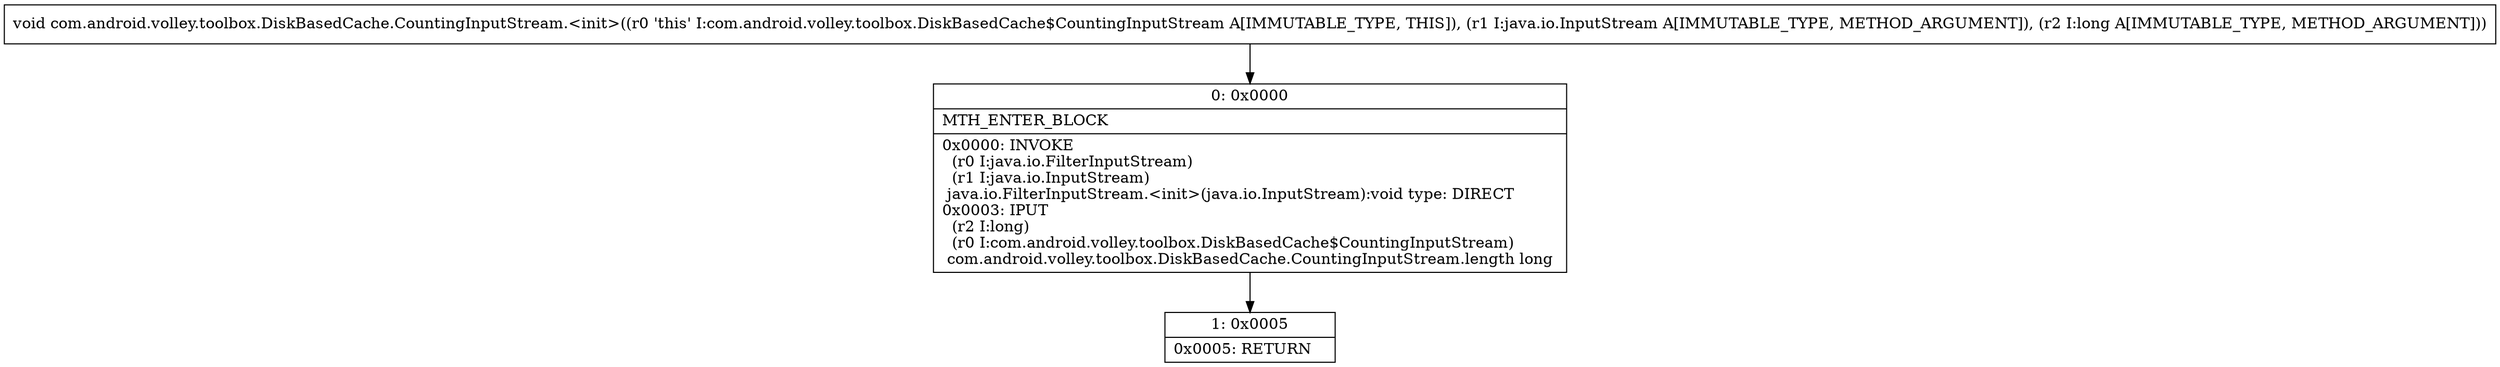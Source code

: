 digraph "CFG forcom.android.volley.toolbox.DiskBasedCache.CountingInputStream.\<init\>(Ljava\/io\/InputStream;J)V" {
Node_0 [shape=record,label="{0\:\ 0x0000|MTH_ENTER_BLOCK\l|0x0000: INVOKE  \l  (r0 I:java.io.FilterInputStream)\l  (r1 I:java.io.InputStream)\l java.io.FilterInputStream.\<init\>(java.io.InputStream):void type: DIRECT \l0x0003: IPUT  \l  (r2 I:long)\l  (r0 I:com.android.volley.toolbox.DiskBasedCache$CountingInputStream)\l com.android.volley.toolbox.DiskBasedCache.CountingInputStream.length long \l}"];
Node_1 [shape=record,label="{1\:\ 0x0005|0x0005: RETURN   \l}"];
MethodNode[shape=record,label="{void com.android.volley.toolbox.DiskBasedCache.CountingInputStream.\<init\>((r0 'this' I:com.android.volley.toolbox.DiskBasedCache$CountingInputStream A[IMMUTABLE_TYPE, THIS]), (r1 I:java.io.InputStream A[IMMUTABLE_TYPE, METHOD_ARGUMENT]), (r2 I:long A[IMMUTABLE_TYPE, METHOD_ARGUMENT])) }"];
MethodNode -> Node_0;
Node_0 -> Node_1;
}


